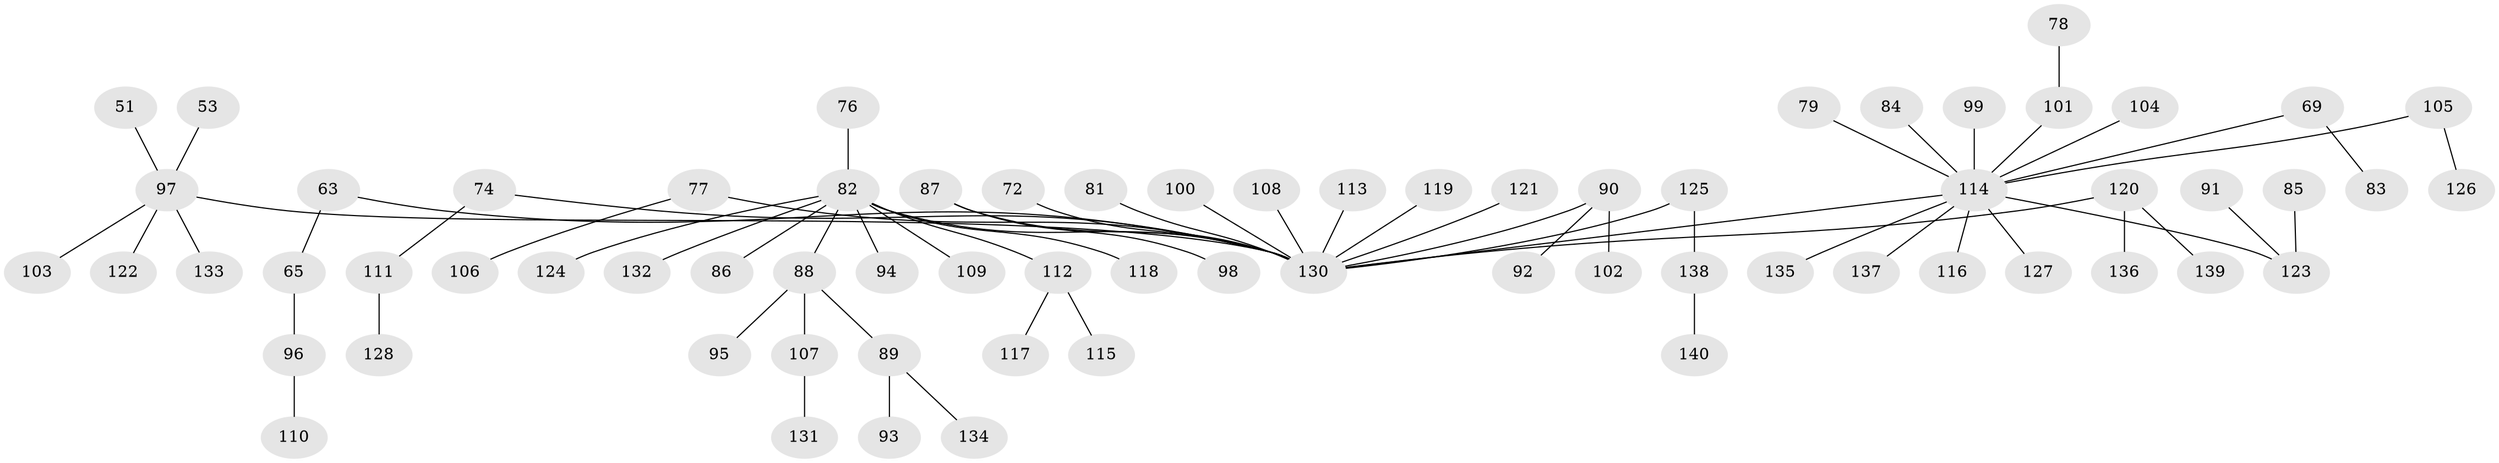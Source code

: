 // original degree distribution, {6: 0.02142857142857143, 4: 0.05, 3: 0.15714285714285714, 8: 0.007142857142857143, 1: 0.45714285714285713, 5: 0.007142857142857143, 2: 0.29285714285714287, 7: 0.007142857142857143}
// Generated by graph-tools (version 1.1) at 2025/52/03/09/25 04:52:30]
// undirected, 70 vertices, 69 edges
graph export_dot {
graph [start="1"]
  node [color=gray90,style=filled];
  51;
  53;
  63;
  65;
  69;
  72;
  74;
  76;
  77;
  78;
  79;
  81;
  82 [super="+15+32+58+39+42"];
  83;
  84;
  85;
  86;
  87;
  88 [super="+61"];
  89;
  90 [super="+67"];
  91;
  92;
  93;
  94;
  95;
  96;
  97 [super="+16+24+37+68+22+49+52"];
  98;
  99;
  100;
  101 [super="+71"];
  102;
  103;
  104;
  105;
  106;
  107;
  108;
  109;
  110;
  111;
  112 [super="+64+73"];
  113;
  114 [super="+46+62+70+19+27+66+31+75"];
  115;
  116;
  117;
  118;
  119;
  120 [super="+56"];
  121;
  122;
  123 [super="+33+60"];
  124;
  125;
  126;
  127;
  128;
  130 [super="+80+55+129+59"];
  131;
  132;
  133;
  134;
  135;
  136;
  137;
  138;
  139;
  140;
  51 -- 97;
  53 -- 97;
  63 -- 65;
  63 -- 130;
  65 -- 96;
  69 -- 83;
  69 -- 114;
  72 -- 130;
  74 -- 111;
  74 -- 130;
  76 -- 82;
  77 -- 106;
  77 -- 130;
  78 -- 101;
  79 -- 114;
  81 -- 130;
  82 -- 94;
  82 -- 132;
  82 -- 109;
  82 -- 86;
  82 -- 118;
  82 -- 124;
  82 -- 130;
  82 -- 88;
  82 -- 112;
  84 -- 114;
  85 -- 123;
  87 -- 98;
  87 -- 130;
  88 -- 89;
  88 -- 107;
  88 -- 95;
  89 -- 93;
  89 -- 134;
  90 -- 92;
  90 -- 102;
  90 -- 130;
  91 -- 123;
  96 -- 110;
  97 -- 122;
  97 -- 103;
  97 -- 133;
  97 -- 130;
  99 -- 114;
  100 -- 130;
  101 -- 114;
  104 -- 114;
  105 -- 126;
  105 -- 114;
  107 -- 131;
  108 -- 130;
  111 -- 128;
  112 -- 117;
  112 -- 115;
  113 -- 130;
  114 -- 116;
  114 -- 135;
  114 -- 130;
  114 -- 137;
  114 -- 123;
  114 -- 127;
  119 -- 130;
  120 -- 136;
  120 -- 130;
  120 -- 139;
  121 -- 130;
  125 -- 138;
  125 -- 130;
  138 -- 140;
}
